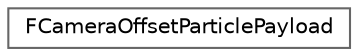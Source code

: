 digraph "Graphical Class Hierarchy"
{
 // INTERACTIVE_SVG=YES
 // LATEX_PDF_SIZE
  bgcolor="transparent";
  edge [fontname=Helvetica,fontsize=10,labelfontname=Helvetica,labelfontsize=10];
  node [fontname=Helvetica,fontsize=10,shape=box,height=0.2,width=0.4];
  rankdir="LR";
  Node0 [id="Node000000",label="FCameraOffsetParticlePayload",height=0.2,width=0.4,color="grey40", fillcolor="white", style="filled",URL="$dd/d01/structFCameraOffsetParticlePayload.html",tooltip="Camera offset particle payload."];
}
